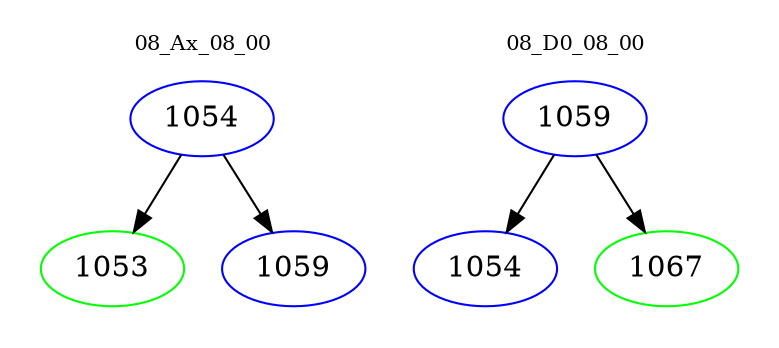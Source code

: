 digraph{
subgraph cluster_0 {
color = white
label = "08_Ax_08_00";
fontsize=10;
T0_1054 [label="1054", color="blue"]
T0_1054 -> T0_1053 [color="black"]
T0_1053 [label="1053", color="green"]
T0_1054 -> T0_1059 [color="black"]
T0_1059 [label="1059", color="blue"]
}
subgraph cluster_1 {
color = white
label = "08_D0_08_00";
fontsize=10;
T1_1059 [label="1059", color="blue"]
T1_1059 -> T1_1054 [color="black"]
T1_1054 [label="1054", color="blue"]
T1_1059 -> T1_1067 [color="black"]
T1_1067 [label="1067", color="green"]
}
}
